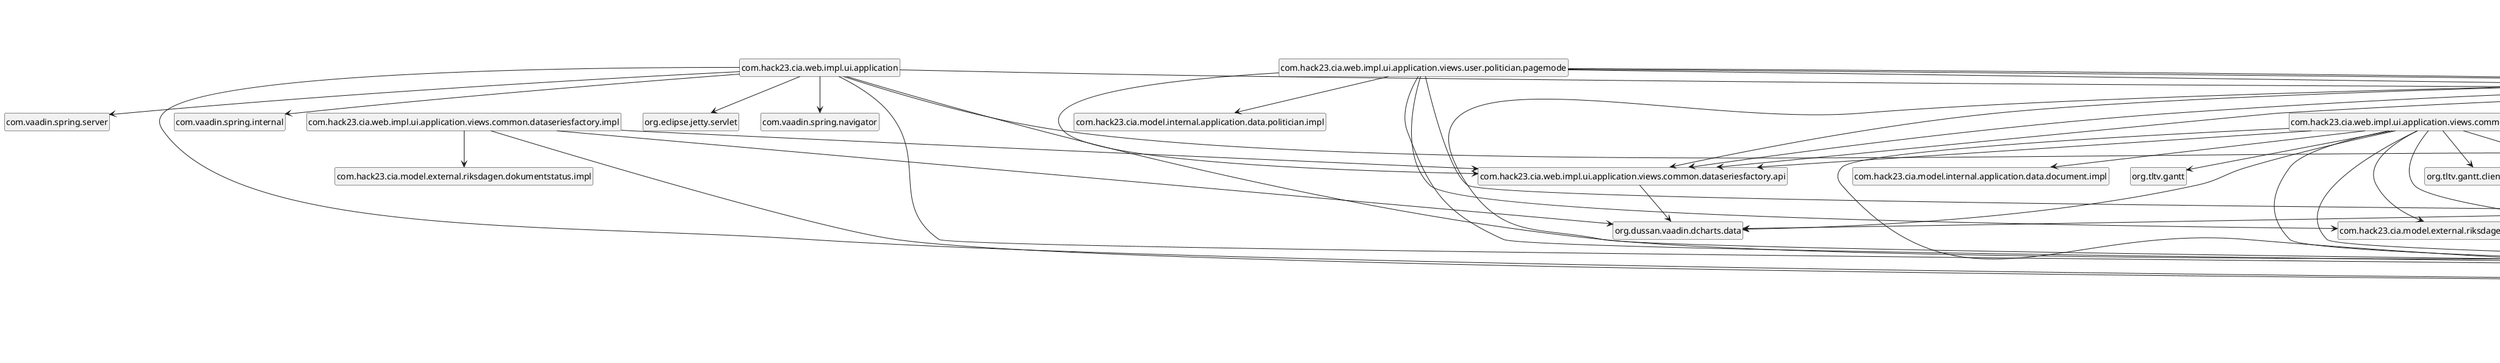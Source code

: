 @startuml
    set namespaceSeparator none
    hide circle
    hide empty fields
    hide empty methods

    com.hack23.cia.web.impl.ui.application --> com.vaadin.spring.server
    com.hack23.cia.web.impl.ui.application --> com.vaadin.server
    com.hack23.cia.web.impl.ui.application --> org.slf4j
    com.hack23.cia.web.impl.ui.application --> com.vaadin.ui
    com.hack23.cia.web.impl.ui.application --> com.vaadin.spring.internal
    com.hack23.cia.web.impl.ui.application --> org.eclipse.jetty.servlet
    com.hack23.cia.web.impl.ui.application --> com.hack23.cia.service.api
    com.hack23.cia.web.impl.ui.application --> com.hack23.cia.web.impl.ui.application.views.common
    com.hack23.cia.web.impl.ui.application --> com.vaadin.spring.navigator
    com.hack23.cia.web.impl.ui.application.action --> com.hack23.cia.service.api
    com.hack23.cia.web.impl.ui.application.action --> com.hack23.cia.model.internal.application.system.impl
    com.hack23.cia.web.impl.ui.application.util --> com.vaadin.server
    com.hack23.cia.web.impl.ui.application.util --> nl.basjes.parse.useragent
    com.hack23.cia.web.impl.ui.application.views.admin.common --> com.hack23.cia.web.impl.ui.application.views.common
    com.hack23.cia.web.impl.ui.application.views.admin.datasummary --> com.hack23.cia.web.impl.ui.application.views.admin.common
    com.hack23.cia.web.impl.ui.application.views.admin.datasummary --> org.springframework.context
    com.hack23.cia.web.impl.ui.application.views.admin.datasummary.pagemode --> com.hack23.cia.web.impl.ui.application.views.common.pagemode
    com.hack23.cia.web.impl.ui.application.views.admin.datasummary.pagemode --> com.vaadin.ui
    com.hack23.cia.web.impl.ui.application.views.admin.agentoperations --> com.hack23.cia.web.impl.ui.application.views.admin.common
    com.hack23.cia.web.impl.ui.application.views.admin.agentoperations --> org.springframework.context
    com.hack23.cia.web.impl.ui.application.views.admin.agentoperations.pagemode --> com.vaadin.ui
    com.hack23.cia.web.impl.ui.application.views.admin.agentoperations.pagemode --> com.hack23.cia.web.impl.ui.application.views.common.pagemode
    com.hack23.cia.web.impl.ui.application.views.admin.system --> com.hack23.cia.web.impl.ui.application.views.admin.common
    com.hack23.cia.web.impl.ui.application.views.admin.system --> org.springframework.context
    com.hack23.cia.web.impl.ui.application.views.admin.system.pagemode --> com.vaadin.ui
    com.hack23.cia.web.impl.ui.application.views.admin.system.pagemode --> com.hack23.cia.web.impl.ui.application.views.common.converters
    com.hack23.cia.web.impl.ui.application.views.admin.system.pagemode --> com.hack23.cia.web.impl.ui.application.views.pageclicklistener
    com.hack23.cia.web.impl.ui.application.views.admin.system.pagemode --> com.hack23.cia.web.impl.ui.application.views.common.pagemode
    com.hack23.cia.web.impl.ui.application.views.admin.system.pagemode --> com.hack23.cia.web.impl.ui.application.views.common.paging
    com.hack23.cia.web.impl.ui.application.views.common.paging --> com.vaadin.ui
    com.hack23.cia.web.impl.ui.application.views.common.paging --> com.hack23.cia.web.impl.ui.application.views.common.pagelinks.api
    com.hack23.cia.web.impl.ui.application.views.common --> com.vaadin.ui
    com.hack23.cia.web.impl.ui.application.views.common --> com.vaadin.navigator
    com.hack23.cia.web.impl.ui.application.views.common --> org.slf4j
    com.hack23.cia.web.impl.ui.application.views.common --> com.hack23.cia.web.impl.ui.application.views.common.menufactory.api
    com.hack23.cia.web.impl.ui.application.views.common --> com.hack23.cia.web.impl.ui.application.action
    com.hack23.cia.web.impl.ui.application.views.common --> com.hack23.cia.web.impl.ui.application.views.common.pagelinks.api
    com.hack23.cia.web.impl.ui.application.views.common --> org.springframework.context
    com.hack23.cia.web.impl.ui.application.views.common.menufactory.impl --> com.hack23.cia.web.impl.ui.application.views.common.menufactory.api
    com.hack23.cia.web.impl.ui.application.views.common.menufactory.impl --> com.hack23.cia.web.impl.ui.application.views.common.pagelinks.api
    com.hack23.cia.web.impl.ui.application.views.common.menufactory.impl --> com.vaadin.ui
    com.hack23.cia.web.impl.ui.application.views.common.menufactory.impl --> com.hack23.cia.service.api
    com.hack23.cia.web.impl.ui.application.views.common.menufactory.impl --> com.jarektoro.responsivelayout
    com.hack23.cia.web.impl.ui.application.views.common.menufactory.impl --> com.vaadin.server
    com.hack23.cia.web.impl.ui.application.views.common.menufactory.api --> com.vaadin.ui
    com.hack23.cia.web.impl.ui.application.views.common.converters --> com.vaadin.data
    com.hack23.cia.web.impl.ui.application.views.common.converters --> org.slf4j
    com.hack23.cia.web.impl.ui.application.views.common.converters --> org.apache.commons.beanutils
    com.hack23.cia.web.impl.ui.application.views.common.gridfactory.impl --> com.hack23.cia.web.impl.ui.application.views.common.gridfactory.api
    com.hack23.cia.web.impl.ui.application.views.common.gridfactory.impl --> com.vaadin.data
    com.hack23.cia.web.impl.ui.application.views.common.gridfactory.impl --> org.slf4j
    com.hack23.cia.web.impl.ui.application.views.common.gridfactory.impl --> com.vaadin.ui
    com.hack23.cia.web.impl.ui.application.views.common.gridfactory.impl --> com.vaadin.event.selection
    com.hack23.cia.web.impl.ui.application.views.common.gridfactory.impl --> com.hack23.cia.web.impl.ui.application.views.common.converters
    com.hack23.cia.web.impl.ui.application.views.common.gridfactory.impl --> com.hack23.cia.web.impl.ui.application.views.pageclicklistener
    com.hack23.cia.web.impl.ui.application.views.common.gridfactory.api --> com.vaadin.ui
    com.hack23.cia.web.impl.ui.application.views.common.gridfactory.api --> com.hack23.cia.web.impl.ui.application.views.pageclicklistener
    com.hack23.cia.web.impl.ui.application.views.common.gridfactory.api --> com.hack23.cia.web.impl.ui.application.views.common.converters
    com.hack23.cia.web.impl.ui.application.views.common.labelfactory --> com.vaadin.ui
    com.hack23.cia.web.impl.ui.application.views.common.pagelinks.impl --> com.vaadin.server
    com.hack23.cia.web.impl.ui.application.views.common.pagelinks.impl --> org.slf4j
    com.hack23.cia.web.impl.ui.application.views.common.pagelinks.impl --> com.vaadin.ui
    com.hack23.cia.web.impl.ui.application.views.common.pagelinks.impl --> com.hack23.cia.web.impl.ui.application.views.common.pagelinks.api
    com.hack23.cia.web.impl.ui.application.views.common.pagelinks.impl --> com.hack23.cia.model.internal.application.data.committee.impl
    com.hack23.cia.web.impl.ui.application.views.common.pagelinks.impl --> com.hack23.cia.model.internal.application.data.ministry.impl
    com.hack23.cia.web.impl.ui.application.views.common.pagelinks.impl --> com.hack23.cia.model.internal.application.data.party.impl
    com.hack23.cia.web.impl.ui.application.views.common.pagelinks.impl --> com.hack23.cia.model.external.riksdagen.person.impl
    com.hack23.cia.web.impl.ui.application.views.common.pagelinks.api --> com.vaadin.ui
    com.hack23.cia.web.impl.ui.application.views.common.pagelinks.api --> com.hack23.cia.model.internal.application.data.committee.impl
    com.hack23.cia.web.impl.ui.application.views.common.pagelinks.api --> com.hack23.cia.model.internal.application.data.ministry.impl
    com.hack23.cia.web.impl.ui.application.views.common.pagelinks.api --> com.hack23.cia.model.internal.application.data.party.impl
    com.hack23.cia.web.impl.ui.application.views.common.pagelinks.api --> com.hack23.cia.model.external.riksdagen.person.impl
    com.hack23.cia.web.impl.ui.application.views.common.pagelinks.api --> com.hack23.cia.web.impl.ui.application.views.common.viewnames
    com.hack23.cia.web.impl.ui.application.views.common.formfactory.impl --> com.hack23.cia.web.impl.ui.application.views.common.formfactory.api
    com.hack23.cia.web.impl.ui.application.views.common.formfactory.impl --> org.slf4j
    com.hack23.cia.web.impl.ui.application.views.common.formfactory.impl --> com.vaadin.ui
    com.hack23.cia.web.impl.ui.application.views.common.formfactory.impl --> com.vaadin.data
    com.hack23.cia.web.impl.ui.application.views.common.formfactory.api --> com.vaadin.ui
    com.hack23.cia.web.impl.ui.application.views.common.rows --> com.jarektoro.responsivelayout
    com.hack23.cia.web.impl.ui.application.views.common.rows --> com.vaadin.ui
    com.hack23.cia.web.impl.ui.application.views.common.dataseriesfactory.impl --> com.hack23.cia.web.impl.ui.application.views.common.dataseriesfactory.api
    com.hack23.cia.web.impl.ui.application.views.common.dataseriesfactory.impl --> com.hack23.cia.service.api
    com.hack23.cia.web.impl.ui.application.views.common.dataseriesfactory.impl --> org.dussan.vaadin.dcharts.data
    com.hack23.cia.web.impl.ui.application.views.common.dataseriesfactory.impl --> com.hack23.cia.model.external.riksdagen.dokumentstatus.impl
    com.hack23.cia.web.impl.ui.application.views.common.dataseriesfactory.api --> org.dussan.vaadin.dcharts.data
    com.hack23.cia.web.impl.ui.application.views.common.chartfactory.impl --> com.hack23.cia.web.impl.ui.application.views.common.chartfactory.api
    com.hack23.cia.web.impl.ui.application.views.common.chartfactory.impl --> org.slf4j
    com.hack23.cia.web.impl.ui.application.views.common.chartfactory.impl --> org.dussan.vaadin.dcharts.data
    com.hack23.cia.web.impl.ui.application.views.common.chartfactory.impl --> com.hack23.cia.model.internal.application.data.document.impl
    com.hack23.cia.web.impl.ui.application.views.common.chartfactory.impl --> org.dussan.vaadin.dcharts.options
    com.hack23.cia.web.impl.ui.application.views.common.chartfactory.impl --> com.vaadin.ui
    com.hack23.cia.web.impl.ui.application.views.common.chartfactory.impl --> com.hack23.cia.service.external.esv.api
    com.hack23.cia.web.impl.ui.application.views.common.chartfactory.impl --> com.hack23.cia.service.api
    com.hack23.cia.web.impl.ui.application.views.common.chartfactory.impl --> com.hack23.cia.model.internal.application.data.committee.impl
    com.hack23.cia.web.impl.ui.application.views.common.chartfactory.impl --> org.tltv.gantt
    com.hack23.cia.web.impl.ui.application.views.common.chartfactory.impl --> org.tltv.gantt.client.shared
    com.hack23.cia.web.impl.ui.application.views.common.chartfactory.impl --> org.dussan.vaadin.dcharts
    com.hack23.cia.web.impl.ui.application.views.common.chartfactory.impl --> com.hack23.cia.model.internal.application.data.ministry.impl
    com.hack23.cia.web.impl.ui.application.views.common.chartfactory.impl --> com.hack23.cia.model.internal.application.data.impl
    com.hack23.cia.web.impl.ui.application.views.common.chartfactory.impl --> com.hack23.cia.model.internal.application.data.party.impl
    com.hack23.cia.web.impl.ui.application.views.common.chartfactory.impl --> com.hack23.cia.web.impl.ui.application.views.common.dataseriesfactory.api
    com.hack23.cia.web.impl.ui.application.views.common.chartfactory.impl --> com.hack23.cia.web.widgets.charts
    com.hack23.cia.web.impl.ui.application.views.common.chartfactory.impl --> com.hack23.cia.model.external.riksdagen.person.impl
    com.hack23.cia.web.impl.ui.application.views.common.chartfactory.api --> com.vaadin.ui
    com.hack23.cia.web.impl.ui.application.views.common.chartfactory.api --> org.dussan.vaadin.dcharts.options
    com.hack23.cia.web.impl.ui.application.views.common.chartfactory.api --> com.hack23.cia.model.internal.application.data.committee.impl
    com.hack23.cia.web.impl.ui.application.views.common.chartfactory.api --> com.hack23.cia.web.widgets.charts
    com.hack23.cia.web.impl.ui.application.views.common.chartfactory.api --> org.dussan.vaadin.dcharts.data
    com.hack23.cia.web.impl.ui.application.views.common.chartfactory.api --> com.hack23.cia.model.internal.application.data.impl
    com.hack23.cia.web.impl.ui.application.views.common.pagemode --> com.hack23.cia.web.impl.ui.application.views.common.chartfactory.api
    com.hack23.cia.web.impl.ui.application.views.common.pagemode --> com.hack23.cia.service.api
    com.hack23.cia.web.impl.ui.application.views.common.pagemode --> com.hack23.cia.web.impl.ui.application.views.common.formfactory.api
    com.hack23.cia.web.impl.ui.application.views.common.pagemode --> com.hack23.cia.web.impl.ui.application.views.common.gridfactory.api
    com.hack23.cia.web.impl.ui.application.views.common.pagemode --> com.hack23.cia.web.impl.ui.application.views.common.menufactory.api
    com.hack23.cia.web.impl.ui.application.views.common.pagemode --> com.hack23.cia.web.impl.ui.application.action
    com.hack23.cia.web.impl.ui.application.views.common.pagemode --> com.hack23.cia.web.impl.ui.application.views.common.pagelinks.api
    com.hack23.cia.web.impl.ui.application.views.common.pagemode --> com.vaadin.ui
    com.hack23.cia.web.impl.ui.application.views.user.govermentbody --> com.hack23.cia.web.impl.ui.application.views.user.common
    com.hack23.cia.web.impl.ui.application.views.user.govermentbody --> org.springframework.context
    com.hack23.cia.web.impl.ui.application.views.user.govermentbody.pagemode --> com.hack23.cia.web.impl.ui.application.views.common.chartfactory.api
    com.hack23.cia.web.impl.ui.application.views.user.govermentbody.pagemode --> com.vaadin.ui
    com.hack23.cia.web.impl.ui.application.views.user.govermentbody.pagemode --> com.hack23.cia.web.impl.ui.application.views.common.pagemode
    com.hack23.cia.web.impl.ui.application.views.user.govermentbody.pagemode --> com.hack23.cia.web.impl.ui.application.views.common.menufactory.api
    com.hack23.cia.web.impl.ui.application.views.user.govermentbody.pagemode --> com.hack23.cia.web.impl.ui.application.views.pageclicklistener
    com.hack23.cia.web.impl.ui.application.views.user.govermentbody.pagemode --> com.hack23.cia.service.external.esv.api
    com.hack23.cia.web.impl.ui.application.views.user.common --> com.hack23.cia.web.impl.ui.application.views.common
    com.hack23.cia.web.impl.ui.application.views.user.goverment --> com.hack23.cia.web.impl.ui.application.views.user.common
    com.hack23.cia.web.impl.ui.application.views.user.goverment --> org.springframework.context
    com.hack23.cia.web.impl.ui.application.views.user.goverment.pagemode --> com.hack23.cia.web.impl.ui.application.views.common.pagemode
    com.hack23.cia.web.impl.ui.application.views.user.goverment.pagemode --> com.hack23.cia.web.impl.ui.application.views.common.menufactory.api
    com.hack23.cia.web.impl.ui.application.views.user.goverment.pagemode --> com.hack23.cia.web.impl.ui.application.views.common.chartfactory.api
    com.hack23.cia.web.impl.ui.application.views.user.goverment.pagemode --> com.vaadin.ui
    com.hack23.cia.web.impl.ui.application.views.user.goverment.pagemode --> com.hack23.cia.web.impl.ui.application.views.pageclicklistener
    com.hack23.cia.web.impl.ui.application.views.user.goverment.pagemode --> com.hack23.cia.web.impl.ui.application.views.common.dataseriesfactory.api
    com.hack23.cia.web.impl.ui.application.views.user.goverment.pagemode --> com.hack23.cia.model.internal.application.data.ministry.impl
    com.hack23.cia.web.impl.ui.application.views.user.committee --> com.hack23.cia.web.impl.ui.application.views.user.common
    com.hack23.cia.web.impl.ui.application.views.user.committee --> org.springframework.context
    com.hack23.cia.web.impl.ui.application.views.user.committee.pagemode --> com.hack23.cia.web.impl.ui.application.views.common.chartfactory.api
    com.hack23.cia.web.impl.ui.application.views.user.committee.pagemode --> com.hack23.cia.web.impl.ui.application.views.common.dataseriesfactory.api
    com.hack23.cia.web.impl.ui.application.views.user.committee.pagemode --> com.vaadin.ui
    com.hack23.cia.web.impl.ui.application.views.user.committee.pagemode --> com.hack23.cia.web.impl.ui.application.views.common.pagemode
    com.hack23.cia.web.impl.ui.application.views.user.committee.pagemode --> com.hack23.cia.web.impl.ui.application.views.common.menufactory.api
    com.hack23.cia.web.impl.ui.application.views.user.committee.pagemode --> com.hack23.cia.model.internal.application.data.committee.impl
    com.hack23.cia.web.impl.ui.application.views.user.committee.pagemode --> com.hack23.cia.web.impl.ui.application.views.pageclicklistener
    com.hack23.cia.web.impl.ui.application.views.user.parliament --> com.hack23.cia.web.impl.ui.application.views.user.common
    com.hack23.cia.web.impl.ui.application.views.user.parliament --> org.springframework.context
    com.hack23.cia.web.impl.ui.application.views.user.parliament.pagemode --> com.vaadin.ui
    com.hack23.cia.web.impl.ui.application.views.user.parliament.pagemode --> com.hack23.cia.web.impl.ui.application.views.common.chartfactory.api
    com.hack23.cia.web.impl.ui.application.views.user.parliament.pagemode --> com.hack23.cia.web.impl.ui.application.views.pageclicklistener
    com.hack23.cia.web.impl.ui.application.views.user.parliament.pagemode --> com.hack23.cia.web.impl.ui.application.views.common.pagemode
    com.hack23.cia.web.impl.ui.application.views.user.parliament.pagemode --> com.hack23.cia.web.impl.ui.application.views.common.menufactory.api
    com.hack23.cia.web.impl.ui.application.views.user.parliament.pagemode --> com.hack23.cia.service.api.action.kpi
    com.hack23.cia.web.impl.ui.application.views.user.parliament.pagemode --> com.hack23.cia.model.internal.application.data.rules.impl
    com.hack23.cia.web.impl.ui.application.views.user.party --> com.hack23.cia.web.impl.ui.application.views.user.common
    com.hack23.cia.web.impl.ui.application.views.user.party --> org.springframework.context
    com.hack23.cia.web.impl.ui.application.views.user.party.pagemode --> com.hack23.cia.web.impl.ui.application.views.pageclicklistener
    com.hack23.cia.web.impl.ui.application.views.user.party.pagemode --> com.vaadin.ui
    com.hack23.cia.web.impl.ui.application.views.user.party.pagemode --> com.hack23.cia.web.impl.ui.application.views.common.chartfactory.api
    com.hack23.cia.web.impl.ui.application.views.user.party.pagemode --> com.hack23.cia.web.impl.ui.application.views.common.dataseriesfactory.api
    com.hack23.cia.web.impl.ui.application.views.user.party.pagemode --> com.hack23.cia.web.impl.ui.application.views.common.pagemode
    com.hack23.cia.web.impl.ui.application.views.user.party.pagemode --> com.hack23.cia.web.impl.ui.application.views.common.menufactory.api
    com.hack23.cia.web.impl.ui.application.views.user.party.pagemode --> com.hack23.cia.model.internal.application.data.party.impl
    com.hack23.cia.web.impl.ui.application.views.user.country --> com.hack23.cia.web.impl.ui.application.views.user.common
    com.hack23.cia.web.impl.ui.application.views.user.country --> org.springframework.context
    com.hack23.cia.web.impl.ui.application.views.user.country.pagemode --> com.hack23.cia.web.impl.ui.application.views.common.chartfactory.api
    com.hack23.cia.web.impl.ui.application.views.user.country.pagemode --> com.vaadin.ui
    com.hack23.cia.web.impl.ui.application.views.user.country.pagemode --> com.hack23.cia.web.impl.ui.application.views.common.pagemode
    com.hack23.cia.web.impl.ui.application.views.user.country.pagemode --> com.hack23.cia.web.impl.ui.application.views.common.menufactory.api
    com.hack23.cia.web.impl.ui.application.views.user.document --> com.hack23.cia.web.impl.ui.application.views.user.common
    com.hack23.cia.web.impl.ui.application.views.user.document --> org.springframework.context
    com.hack23.cia.web.impl.ui.application.views.user.document.pagemode --> com.vaadin.ui
    com.hack23.cia.web.impl.ui.application.views.user.document.pagemode --> com.hack23.cia.web.impl.ui.application.views.common.pagemode
    com.hack23.cia.web.impl.ui.application.views.user.document.pagemode --> com.hack23.cia.web.impl.ui.application.views.common.menufactory.api
    com.hack23.cia.web.impl.ui.application.views.user.document.pagemode --> com.hack23.cia.model.external.riksdagen.dokumentlista.impl
    com.hack23.cia.web.impl.ui.application.views.user.document.pagemode --> com.hack23.cia.web.impl.ui.application.views.pageclicklistener
    com.hack23.cia.web.impl.ui.application.views.user.document.pagemode --> com.hack23.cia.web.impl.ui.application.views.common.paging
    com.hack23.cia.web.impl.ui.application.views.user.ballot --> com.hack23.cia.web.impl.ui.application.views.user.common
    com.hack23.cia.web.impl.ui.application.views.user.ballot --> org.springframework.context
    com.hack23.cia.web.impl.ui.application.views.user.ballot.pagemode --> com.hack23.cia.web.impl.ui.application.views.pageclicklistener
    com.hack23.cia.web.impl.ui.application.views.user.ballot.pagemode --> com.vaadin.ui
    com.hack23.cia.web.impl.ui.application.views.user.ballot.pagemode --> com.hack23.cia.web.impl.ui.application.views.common.pagemode
    com.hack23.cia.web.impl.ui.application.views.user.ballot.pagemode --> com.hack23.cia.web.impl.ui.application.views.common.menufactory.api
    com.hack23.cia.web.impl.ui.application.views.user.ballot.pagemode --> com.hack23.cia.web.impl.ui.application.views.common.chartfactory.api
    com.hack23.cia.web.impl.ui.application.views.user.home --> com.hack23.cia.web.impl.ui.application.views.user.common
    com.hack23.cia.web.impl.ui.application.views.user.home --> org.springframework.context
    com.hack23.cia.web.impl.ui.application.views.user.home.pagemode --> com.hack23.cia.web.impl.ui.application.views.common.pagemode
    com.hack23.cia.web.impl.ui.application.views.user.home.pagemode --> com.hack23.cia.web.impl.ui.application.views.pageclicklistener
    com.hack23.cia.web.impl.ui.application.views.user.home.pagemode --> com.hack23.cia.web.impl.ui.application.views.common.menufactory.api
    com.hack23.cia.web.impl.ui.application.views.user.home.pagemode --> com.vaadin.ui
    com.hack23.cia.web.impl.ui.application.views.user.home.pagemode --> com.hack23.cia.web.impl.ui.application.views.common.converters
    com.hack23.cia.web.impl.ui.application.views.user.politician --> com.hack23.cia.web.impl.ui.application.views.user.common
    com.hack23.cia.web.impl.ui.application.views.user.politician --> org.springframework.context
    com.hack23.cia.web.impl.ui.application.views.user.politician.pagemode --> com.vaadin.ui
    com.hack23.cia.web.impl.ui.application.views.user.politician.pagemode --> com.hack23.cia.model.internal.application.data.politician.impl
    com.hack23.cia.web.impl.ui.application.views.user.politician.pagemode --> com.hack23.cia.web.impl.ui.application.views.pageclicklistener
    com.hack23.cia.web.impl.ui.application.views.user.politician.pagemode --> com.hack23.cia.web.impl.ui.application.views.common.pagemode
    com.hack23.cia.web.impl.ui.application.views.user.politician.pagemode --> com.hack23.cia.web.impl.ui.application.views.common.menufactory.api
    com.hack23.cia.web.impl.ui.application.views.user.politician.pagemode --> com.hack23.cia.web.impl.ui.application.views.common.chartfactory.api
    com.hack23.cia.web.impl.ui.application.views.user.politician.pagemode --> com.hack23.cia.web.impl.ui.application.views.common.dataseriesfactory.api
    com.hack23.cia.web.impl.ui.application.views.user.politician.pagemode --> com.hack23.cia.model.external.riksdagen.person.impl
    com.hack23.cia.web.impl.ui.application.views.pageclicklistener --> com.vaadin.ui
    com.hack23.cia.web.impl.ui.application.views.pageclicklistener --> org.slf4j
    com.hack23.cia.web.impl.ui.application.views.pageclicklistener --> com.hack23.cia.service.api.action.application
    com.hack23.cia.web.impl.ui.application.views.pageclicklistener --> com.vaadin.data
    com.hack23.cia.web.impl.ui.application.views.pageclicklistener --> com.hack23.cia.service.api.action.admin
    com.hack23.cia.web.impl.ui.application.views.pageclicklistener --> com.hack23.cia.model.internal.application.data.rules.impl
    com.hack23.cia.web.impl.ui.application.views.pageclicklistener --> com.vaadin.ui.renderers
    com.hack23.cia.web.impl.ui.application.views.pageclicklistener --> com.vaadin.event.selection
    com.hack23.cia.web.impl.ui.application.views.pageclicklistener --> com.hack23.cia.service.api.action.user
    com.hack23.cia.web.impl.ui.application.views.pageclicklistener --> com.hack23.cia.web.impl.ui.application.views.pageclicklisteners.handlers.api
    com.hack23.cia.web.impl.ui.application.views.pageclicklistener --> com.hack23.cia.service.api.action.kpi
    com.hack23.cia.web.impl.ui.application.views.pageclicklistener --> com.hack23.cia.service.api
    com.hack23.cia.web.impl.ui.application.views.pageclicklistener --> com.hack23.cia.model.internal.application.data.impl
    com.hack23.cia.web.impl.ui.application.views.pageclicklisteners.handlers.impl --> com.hack23.cia.web.impl.ui.application.views.pageclicklisteners.handlers.api
    com.hack23.cia.web.impl.ui.application.views.pageclicklisteners.handlers.impl --> com.hack23.cia.web.impl.ui.application.views.pageclicklistener
    com.hack23.cia.web.impl.ui.application.views.pageclicklisteners.handlers.impl --> com.vaadin.ui
    com.hack23.cia.web.impl.ui.application.views.pageclicklisteners.handlers.impl --> com.hack23.cia.web.impl.ui.application.views.common.gridfactory.api
    com.hack23.cia.web.impl.ui.application.views.pageclicklisteners.handlers.impl --> com.hack23.cia.service.api.action.user
    com.hack23.cia.web.impl.ui.application.views.pageclicklisteners.handlers.api --> com.hack23.cia.service.api.action.user
    com.hack23.cia.web.impl.ui.application.web.listener --> org.springframework.context
    com.hack23.cia.web.impl.ui.application.web.listener --> org.slf4j
    com.hack23.cia.web.impl.ui.application.web.listener --> com.hack23.cia.service.api
    com.hack23.cia.web.impl.ui.application.web.listener --> org.springframework.security.access.event
    com.hack23.cia.web.impl.ui.application.web.listener --> org.springframework.security.web.session

    ' Package links
    class "com.hack23.cia.web.impl.ui.application" [[com/hack23/cia/web/impl/ui/application/package-summary.html]] {
    }
    class "com.hack23.cia.web.impl.ui.application.views.common" [[com/hack23/cia/web/impl/ui/application/views/common/package-summary.html]] {
    }
    class "com.hack23.cia.web.impl.ui.application.action" [[com/hack23/cia/web/impl/ui/application/action/package-summary.html]] {
    }
    class "com.hack23.cia.web.impl.ui.application.util" [[com/hack23/cia/web/impl/ui/application/util/package-summary.html]] {
    }
    class "com.hack23.cia.web.impl.ui.application.views.admin.common" [[com/hack23/cia/web/impl/ui/application/views/admin/common/package-summary.html]] {
    }
    class "com.hack23.cia.web.impl.ui.application.views.admin.datasummary" [[com/hack23/cia/web/impl/ui/application/views/admin/datasummary/package-summary.html]] {
    }
    class "com.hack23.cia.web.impl.ui.application.views.admin.datasummary.pagemode" [[com/hack23/cia/web/impl/ui/application/views/admin/datasummary/pagemode/package-summary.html]] {
    }
    class "com.hack23.cia.web.impl.ui.application.views.common.pagemode" [[com/hack23/cia/web/impl/ui/application/views/common/pagemode/package-summary.html]] {
    }
    class "com.hack23.cia.web.impl.ui.application.views.admin.agentoperations" [[com/hack23/cia/web/impl/ui/application/views/admin/agentoperations/package-summary.html]] {
    }
    class "com.hack23.cia.web.impl.ui.application.views.admin.agentoperations.pagemode" [[com/hack23/cia/web/impl/ui/application/views/admin/agentoperations/pagemode/package-summary.html]] {
    }
    class "com.hack23.cia.web.impl.ui.application.views.admin.system" [[com/hack23/cia/web/impl/ui/application/views/admin/system/package-summary.html]] {
    }
    class "com.hack23.cia.web.impl.ui.application.views.admin.system.pagemode" [[com/hack23/cia/web/impl/ui/application/views/admin/system/pagemode/package-summary.html]] {
    }
    class "com.hack23.cia.web.impl.ui.application.views.common.converters" [[com/hack23/cia/web/impl/ui/application/views/common/converters/package-summary.html]] {
    }
    class "com.hack23.cia.web.impl.ui.application.views.pageclicklistener" [[com/hack23/cia/web/impl/ui/application/views/pageclicklistener/package-summary.html]] {
    }
    class "com.hack23.cia.web.impl.ui.application.views.common.paging" [[com/hack23/cia/web/impl/ui/application/views/common/paging/package-summary.html]] {
    }
    class "com.hack23.cia.web.impl.ui.application.views.common.pagelinks.api" [[com/hack23/cia/web/impl/ui/application/views/common/pagelinks/api/package-summary.html]] {
    }
    class "com.hack23.cia.web.impl.ui.application.views.common.menufactory.api" [[com/hack23/cia/web/impl/ui/application/views/common/menufactory/api/package-summary.html]] {
    }
    class "com.hack23.cia.web.impl.ui.application.views.common.menufactory.impl" [[com/hack23/cia/web/impl/ui/application/views/common/menufactory/impl/package-summary.html]] {
    }
    class "com.hack23.cia.web.impl.ui.application.views.common.gridfactory.impl" [[com/hack23/cia/web/impl/ui/application/views/common/gridfactory/impl/package-summary.html]] {
    }
    class "com.hack23.cia.web.impl.ui.application.views.common.gridfactory.api" [[com/hack23/cia/web/impl/ui/application/views/common/gridfactory/api/package-summary.html]] {
    }
    class "com.hack23.cia.web.impl.ui.application.views.common.labelfactory" [[com/hack23/cia/web/impl/ui/application/views/common/labelfactory/package-summary.html]] {
    }
    class "com.hack23.cia.web.impl.ui.application.views.common.pagelinks.impl" [[com/hack23/cia/web/impl/ui/application/views/common/pagelinks/impl/package-summary.html]] {
    }
    class "com.hack23.cia.web.impl.ui.application.views.common.viewnames" [[com/hack23/cia/web/impl/ui/application/views/common/viewnames/package-summary.html]] {
    }
    class "com.hack23.cia.web.impl.ui.application.views.common.formfactory.impl" [[com/hack23/cia/web/impl/ui/application/views/common/formfactory/impl/package-summary.html]] {
    }
    class "com.hack23.cia.web.impl.ui.application.views.common.formfactory.api" [[com/hack23/cia/web/impl/ui/application/views/common/formfactory/api/package-summary.html]] {
    }
    class "com.hack23.cia.web.impl.ui.application.views.common.rows" [[com/hack23/cia/web/impl/ui/application/views/common/rows/package-summary.html]] {
    }
    class "com.hack23.cia.web.impl.ui.application.views.common.dataseriesfactory.impl" [[com/hack23/cia/web/impl/ui/application/views/common/dataseriesfactory/impl/package-summary.html]] {
    }
    class "com.hack23.cia.web.impl.ui.application.views.common.dataseriesfactory.api" [[com/hack23/cia/web/impl/ui/application/views/common/dataseriesfactory/api/package-summary.html]] {
    }
    class "com.hack23.cia.web.impl.ui.application.views.common.chartfactory.impl" [[com/hack23/cia/web/impl/ui/application/views/common/chartfactory/impl/package-summary.html]] {
    }
    class "com.hack23.cia.web.impl.ui.application.views.common.chartfactory.api" [[com/hack23/cia/web/impl/ui/application/views/common/chartfactory/api/package-summary.html]] {
    }
    class "com.hack23.cia.web.impl.ui.application.views.user.govermentbody" [[com/hack23/cia/web/impl/ui/application/views/user/govermentbody/package-summary.html]] {
    }
    class "com.hack23.cia.web.impl.ui.application.views.user.common" [[com/hack23/cia/web/impl/ui/application/views/user/common/package-summary.html]] {
    }
    class "com.hack23.cia.web.impl.ui.application.views.user.govermentbody.pagemode" [[com/hack23/cia/web/impl/ui/application/views/user/govermentbody/pagemode/package-summary.html]] {
    }
    class "com.hack23.cia.web.impl.ui.application.views.user.goverment" [[com/hack23/cia/web/impl/ui/application/views/user/goverment/package-summary.html]] {
    }
    class "com.hack23.cia.web.impl.ui.application.views.user.goverment.pagemode" [[com/hack23/cia/web/impl/ui/application/views/user/goverment/pagemode/package-summary.html]] {
    }
    class "com.hack23.cia.web.impl.ui.application.views.user.committee" [[com/hack23/cia/web/impl/ui/application/views/user/committee/package-summary.html]] {
    }
    class "com.hack23.cia.web.impl.ui.application.views.user.committee.pagemode" [[com/hack23/cia/web/impl/ui/application/views/user/committee/pagemode/package-summary.html]] {
    }
    class "com.hack23.cia.web.impl.ui.application.views.user.parliament" [[com/hack23/cia/web/impl/ui/application/views/user/parliament/package-summary.html]] {
    }
    class "com.hack23.cia.web.impl.ui.application.views.user.parliament.pagemode" [[com/hack23/cia/web/impl/ui/application/views/user/parliament/pagemode/package-summary.html]] {
    }
    class "com.hack23.cia.web.impl.ui.application.views.user.party" [[com/hack23/cia/web/impl/ui/application/views/user/party/package-summary.html]] {
    }
    class "com.hack23.cia.web.impl.ui.application.views.user.party.pagemode" [[com/hack23/cia/web/impl/ui/application/views/user/party/pagemode/package-summary.html]] {
    }
    class "com.hack23.cia.web.impl.ui.application.views.user.country" [[com/hack23/cia/web/impl/ui/application/views/user/country/package-summary.html]] {
    }
    class "com.hack23.cia.web.impl.ui.application.views.user.country.pagemode" [[com/hack23/cia/web/impl/ui/application/views/user/country/pagemode/package-summary.html]] {
    }
    class "com.hack23.cia.web.impl.ui.application.views.user.document" [[com/hack23/cia/web/impl/ui/application/views/user/document/package-summary.html]] {
    }
    class "com.hack23.cia.web.impl.ui.application.views.user.document.pagemode" [[com/hack23/cia/web/impl/ui/application/views/user/document/pagemode/package-summary.html]] {
    }
    class "com.hack23.cia.web.impl.ui.application.views.user.ballot" [[com/hack23/cia/web/impl/ui/application/views/user/ballot/package-summary.html]] {
    }
    class "com.hack23.cia.web.impl.ui.application.views.user.ballot.pagemode" [[com/hack23/cia/web/impl/ui/application/views/user/ballot/pagemode/package-summary.html]] {
    }
    class "com.hack23.cia.web.impl.ui.application.views.user.home" [[com/hack23/cia/web/impl/ui/application/views/user/home/package-summary.html]] {
    }
    class "com.hack23.cia.web.impl.ui.application.views.user.home.pagemode" [[com/hack23/cia/web/impl/ui/application/views/user/home/pagemode/package-summary.html]] {
    }
    class "com.hack23.cia.web.impl.ui.application.views.user.politician" [[com/hack23/cia/web/impl/ui/application/views/user/politician/package-summary.html]] {
    }
    class "com.hack23.cia.web.impl.ui.application.views.user.politician.pagemode" [[com/hack23/cia/web/impl/ui/application/views/user/politician/pagemode/package-summary.html]] {
    }
    class "com.hack23.cia.web.impl.ui.application.views.pageclicklisteners.handlers.api" [[com/hack23/cia/web/impl/ui/application/views/pageclicklisteners/handlers/api/package-summary.html]] {
    }
    class "com.hack23.cia.web.impl.ui.application.views.pageclicklisteners.handlers.impl" [[com/hack23/cia/web/impl/ui/application/views/pageclicklisteners/handlers/impl/package-summary.html]] {
    }
    class "com.hack23.cia.web.impl.ui.application.web.listener" [[com/hack23/cia/web/impl/ui/application/web/listener/package-summary.html]] {
    }

    center footer UMLDoclet 2.0.7, PlantUML 1.2019.12
@enduml
